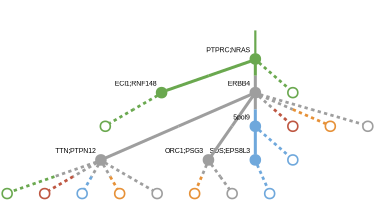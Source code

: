 strict digraph  {
graph[splines=false]; nodesep=0.7; rankdir=TB; ranksep=0.6; forcelabels=true; dpi=600; size=2.5;
0 [color="#6fa8dcff", fillcolor="#6fa8dcff", fixedsize=true, fontname=Arial, fontsize="12pt", height="0.25", label="", penwidth=3, shape=circle, style=filled, xlabel="SDS;EPS8L3"];
8 [color="#6fa8dcff", fillcolor="#6fa8dcff", fixedsize=true, fontname=Arial, fontsize="12pt", height="0.25", label="", penwidth=3, shape=circle, style=solid, xlabel=""];
1 [color="#6aa84fff", fillcolor="#6aa84fff", fixedsize=true, fontname=Arial, fontsize="12pt", height="0.25", label="", penwidth=3, shape=circle, style=filled, xlabel="PTPRC;NRAS"];
4 [color="#6aa84fff", fillcolor="#6aa84fff", fixedsize=true, fontname=Arial, fontsize="12pt", height="0.25", label="", penwidth=3, shape=circle, style=filled, xlabel="ECI1;RNF148"];
5 [color="#9e9e9eff", fillcolor="#9e9e9eff", fixedsize=true, fontname=Arial, fontsize="12pt", height="0.25", label="", penwidth=3, shape=circle, style=filled, xlabel=ERBB4];
7 [color="#6aa84fff", fillcolor="#6aa84fff", fixedsize=true, fontname=Arial, fontsize="12pt", height="0.25", label="", penwidth=3, shape=circle, style=solid, xlabel=""];
2 [color="#9e9e9eff", fillcolor="#9e9e9eff", fixedsize=true, fontname=Arial, fontsize="12pt", height="0.25", label="", penwidth=3, shape=circle, style=filled, xlabel="TTN;PTPN12"];
9 [color="#6aa84fff", fillcolor="#6aa84fff", fixedsize=true, fontname=Arial, fontsize="12pt", height="0.25", label="", penwidth=3, shape=circle, style=solid, xlabel=""];
10 [color="#be5742ff", fillcolor="#be5742ff", fixedsize=true, fontname=Arial, fontsize="12pt", height="0.25", label="", penwidth=3, shape=circle, style=solid, xlabel=""];
11 [color="#6fa8dcff", fillcolor="#6fa8dcff", fixedsize=true, fontname=Arial, fontsize="12pt", height="0.25", label="", penwidth=3, shape=circle, style=solid, xlabel=""];
12 [color="#e69138ff", fillcolor="#e69138ff", fixedsize=true, fontname=Arial, fontsize="12pt", height="0.25", label="", penwidth=3, shape=circle, style=solid, xlabel=""];
13 [color="#9e9e9eff", fillcolor="#9e9e9eff", fixedsize=true, fontname=Arial, fontsize="12pt", height="0.25", label="", penwidth=3, shape=circle, style=solid, xlabel=""];
3 [color="#9e9e9eff", fillcolor="#9e9e9eff", fixedsize=true, fontname=Arial, fontsize="12pt", height="0.25", label="", penwidth=3, shape=circle, style=filled, xlabel="ORC1;PSG3"];
14 [color="#e69138ff", fillcolor="#e69138ff", fixedsize=true, fontname=Arial, fontsize="12pt", height="0.25", label="", penwidth=3, shape=circle, style=solid, xlabel=""];
15 [color="#9e9e9eff", fillcolor="#9e9e9eff", fixedsize=true, fontname=Arial, fontsize="12pt", height="0.25", label="", penwidth=3, shape=circle, style=solid, xlabel=""];
16 [color="#6aa84fff", fillcolor="#6aa84fff", fixedsize=true, fontname=Arial, fontsize="12pt", height="0.25", label="", penwidth=3, shape=circle, style=solid, xlabel=""];
6 [color="#6fa8dcff", fillcolor="#6fa8dcff", fixedsize=true, fontname=Arial, fontsize="12pt", height="0.25", label="", penwidth=3, shape=circle, style=filled, xlabel="5pol9"];
17 [color="#be5742ff", fillcolor="#be5742ff", fixedsize=true, fontname=Arial, fontsize="12pt", height="0.25", label="", penwidth=3, shape=circle, style=solid, xlabel=""];
19 [color="#e69138ff", fillcolor="#e69138ff", fixedsize=true, fontname=Arial, fontsize="12pt", height="0.25", label="", penwidth=3, shape=circle, style=solid, xlabel=""];
20 [color="#9e9e9eff", fillcolor="#9e9e9eff", fixedsize=true, fontname=Arial, fontsize="12pt", height="0.25", label="", penwidth=3, shape=circle, style=solid, xlabel=""];
18 [color="#6fa8dcff", fillcolor="#6fa8dcff", fixedsize=true, fontname=Arial, fontsize="12pt", height="0.25", label="", penwidth=3, shape=circle, style=solid, xlabel=""];
normal [label="", penwidth=3, style=invis, xlabel="PTPRC;NRAS"];
0 -> 8  [arrowsize=0, color="#6fa8dcff;0.5:#6fa8dcff", minlen="1.3125", penwidth=5, style=dashed];
1 -> 4  [arrowsize=0, color="#6aa84fff;0.5:#6aa84fff", minlen="1.625", penwidth="5.5", style=solid];
1 -> 5  [arrowsize=0, color="#6aa84fff;0.5:#9e9e9eff", minlen="1.625", penwidth="5.5", style=solid];
1 -> 7  [arrowsize=0, color="#6aa84fff;0.5:#6aa84fff", minlen="1.3125", penwidth=5, style=dashed];
4 -> 16  [arrowsize=0, color="#6aa84fff;0.5:#6aa84fff", minlen="1.3125", penwidth=5, style=dashed];
5 -> 2  [arrowsize=0, color="#9e9e9eff;0.5:#9e9e9eff", minlen="2.0", penwidth="5.5", style=solid];
5 -> 3  [arrowsize=0, color="#9e9e9eff;0.5:#9e9e9eff", minlen="2.5", penwidth="5.5", style=solid];
5 -> 6  [arrowsize=0, color="#9e9e9eff;0.5:#6fa8dcff", minlen="1.3125", penwidth="5.5", style=solid];
5 -> 17  [arrowsize=0, color="#9e9e9eff;0.5:#be5742ff", minlen="1.3125", penwidth=5, style=dashed];
5 -> 19  [arrowsize=0, color="#9e9e9eff;0.5:#e69138ff", minlen="1.3125", penwidth=5, style=dashed];
5 -> 20  [arrowsize=0, color="#9e9e9eff;0.5:#9e9e9eff", minlen="1.3125", penwidth=5, style=dashed];
2 -> 9  [arrowsize=0, color="#9e9e9eff;0.5:#6aa84fff", minlen="1.3125", penwidth=5, style=dashed];
2 -> 10  [arrowsize=0, color="#9e9e9eff;0.5:#be5742ff", minlen="1.3125", penwidth=5, style=dashed];
2 -> 11  [arrowsize=0, color="#9e9e9eff;0.5:#6fa8dcff", minlen="1.3125", penwidth=5, style=dashed];
2 -> 12  [arrowsize=0, color="#9e9e9eff;0.5:#e69138ff", minlen="1.3125", penwidth=5, style=dashed];
2 -> 13  [arrowsize=0, color="#9e9e9eff;0.5:#9e9e9eff", minlen="1.3125", penwidth=5, style=dashed];
3 -> 14  [arrowsize=0, color="#9e9e9eff;0.5:#e69138ff", minlen="1.3125", penwidth=5, style=dashed];
3 -> 15  [arrowsize=0, color="#9e9e9eff;0.5:#9e9e9eff", minlen="1.3125", penwidth=5, style=dashed];
6 -> 0  [arrowsize=0, color="#6fa8dcff;0.5:#6fa8dcff", minlen="1.75", penwidth="5.5", style=solid];
6 -> 18  [arrowsize=0, color="#6fa8dcff;0.5:#6fa8dcff", minlen="1.3125", penwidth=5, style=dashed];
normal -> 1  [arrowsize=0, color="#6aa84fff", label="", penwidth=4, style=solid];
}
